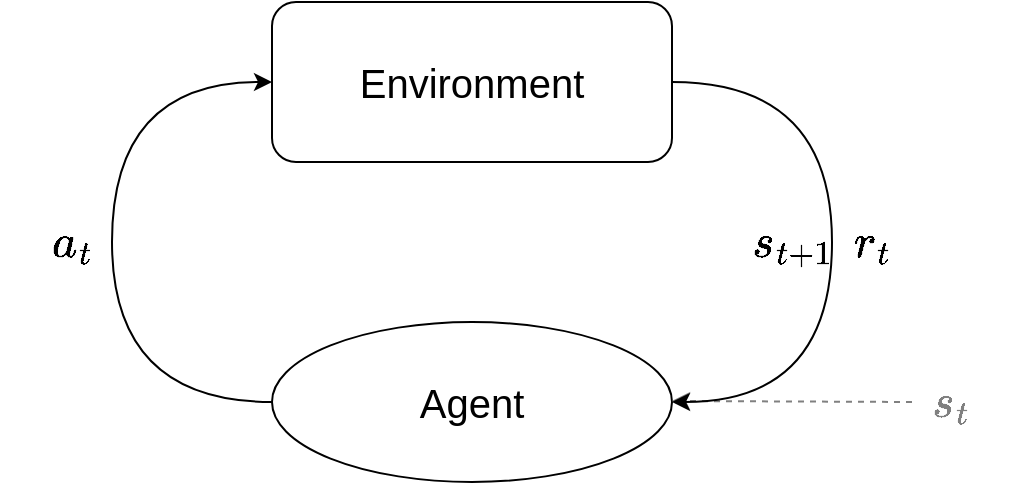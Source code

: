<mxfile version="10.6.7" type="device"><diagram id="UcMppXwwIGiS2CD4o8EM" name="Page-1"><mxGraphModel dx="918" dy="578" grid="1" gridSize="10" guides="1" tooltips="1" connect="1" arrows="1" fold="1" page="1" pageScale="1" pageWidth="1200" pageHeight="6000" math="1" shadow="0"><root><mxCell id="0"/><mxCell id="1" parent="0"/><mxCell id="Gtz7mpqtpwsZndHn9t2y-1" value="&lt;font style=&quot;font-size: 20px&quot;&gt;Environment&lt;/font&gt;" style="rounded=1;whiteSpace=wrap;html=1;" vertex="1" parent="1"><mxGeometry x="280" y="40" width="200" height="80" as="geometry"/></mxCell><mxCell id="Gtz7mpqtpwsZndHn9t2y-7" style="edgeStyle=orthogonalEdgeStyle;rounded=0;orthogonalLoop=1;jettySize=auto;html=1;exitX=0;exitY=0.5;exitDx=0;exitDy=0;entryX=0;entryY=0.5;entryDx=0;entryDy=0;curved=1;" edge="1" parent="1" source="Gtz7mpqtpwsZndHn9t2y-2" target="Gtz7mpqtpwsZndHn9t2y-1"><mxGeometry relative="1" as="geometry"><Array as="points"><mxPoint x="200" y="240"/><mxPoint x="200" y="80"/></Array></mxGeometry></mxCell><mxCell id="Gtz7mpqtpwsZndHn9t2y-2" value="&lt;font style=&quot;font-size: 20px&quot;&gt;Agent&lt;/font&gt;" style="ellipse;whiteSpace=wrap;html=1;" vertex="1" parent="1"><mxGeometry x="280" y="200" width="200" height="80" as="geometry"/></mxCell><mxCell id="Gtz7mpqtpwsZndHn9t2y-10" value="&lt;font style=&quot;font-size: 20px&quot;&gt;$$a_t$$&lt;/font&gt;" style="text;html=1;strokeColor=none;fillColor=none;align=center;verticalAlign=middle;whiteSpace=wrap;rounded=0;" vertex="1" parent="1"><mxGeometry x="160" y="140" width="40" height="40" as="geometry"/></mxCell><mxCell id="Gtz7mpqtpwsZndHn9t2y-11" value="&lt;font style=&quot;font-size: 20px&quot;&gt;$$s_{t+1}$$&lt;/font&gt;" style="text;html=1;strokeColor=none;fillColor=none;align=center;verticalAlign=middle;whiteSpace=wrap;rounded=0;" vertex="1" parent="1"><mxGeometry x="520" y="140" width="40" height="40" as="geometry"/></mxCell><mxCell id="Gtz7mpqtpwsZndHn9t2y-12" value="&lt;font style=&quot;font-size: 20px&quot;&gt;$$r_t$$&lt;/font&gt;" style="text;html=1;strokeColor=none;fillColor=none;align=center;verticalAlign=middle;whiteSpace=wrap;rounded=0;" vertex="1" parent="1"><mxGeometry x="560" y="140" width="40" height="40" as="geometry"/></mxCell><mxCell id="Gtz7mpqtpwsZndHn9t2y-13" value="" style="endArrow=classic;html=1;strokeColor=#808080;dashed=1;" edge="1" parent="1"><mxGeometry width="50" height="50" relative="1" as="geometry"><mxPoint x="600" y="240" as="sourcePoint"/><mxPoint x="480" y="239.5" as="targetPoint"/></mxGeometry></mxCell><mxCell id="Gtz7mpqtpwsZndHn9t2y-9" style="edgeStyle=orthogonalEdgeStyle;curved=1;rounded=0;orthogonalLoop=1;jettySize=auto;html=1;exitX=1;exitY=0.5;exitDx=0;exitDy=0;entryX=1;entryY=0.5;entryDx=0;entryDy=0;" edge="1" parent="1" source="Gtz7mpqtpwsZndHn9t2y-1" target="Gtz7mpqtpwsZndHn9t2y-2"><mxGeometry relative="1" as="geometry"><Array as="points"><mxPoint x="560" y="80"/><mxPoint x="560" y="240"/></Array></mxGeometry></mxCell><mxCell id="Gtz7mpqtpwsZndHn9t2y-14" value="&lt;font style=&quot;font-size: 20px&quot;&gt;$$s_t$$&lt;/font&gt;" style="text;html=1;strokeColor=none;fillColor=none;align=center;verticalAlign=middle;whiteSpace=wrap;rounded=0;fontColor=#808080;" vertex="1" parent="1"><mxGeometry x="600" y="220" width="40" height="40" as="geometry"/></mxCell></root></mxGraphModel></diagram></mxfile>